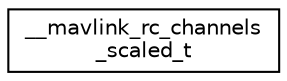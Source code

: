 digraph "Graphical Class Hierarchy"
{
 // INTERACTIVE_SVG=YES
  edge [fontname="Helvetica",fontsize="10",labelfontname="Helvetica",labelfontsize="10"];
  node [fontname="Helvetica",fontsize="10",shape=record];
  rankdir="LR";
  Node1 [label="__mavlink_rc_channels\l_scaled_t",height=0.2,width=0.4,color="black", fillcolor="white", style="filled",URL="$struct____mavlink__rc__channels__scaled__t.html"];
}
